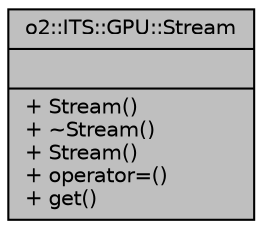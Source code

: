 digraph "o2::ITS::GPU::Stream"
{
 // INTERACTIVE_SVG=YES
  bgcolor="transparent";
  edge [fontname="Helvetica",fontsize="10",labelfontname="Helvetica",labelfontsize="10"];
  node [fontname="Helvetica",fontsize="10",shape=record];
  Node1 [label="{o2::ITS::GPU::Stream\n||+ Stream()\l+ ~Stream()\l+ Stream()\l+ operator=()\l+ get()\l}",height=0.2,width=0.4,color="black", fillcolor="grey75", style="filled" fontcolor="black"];
}
